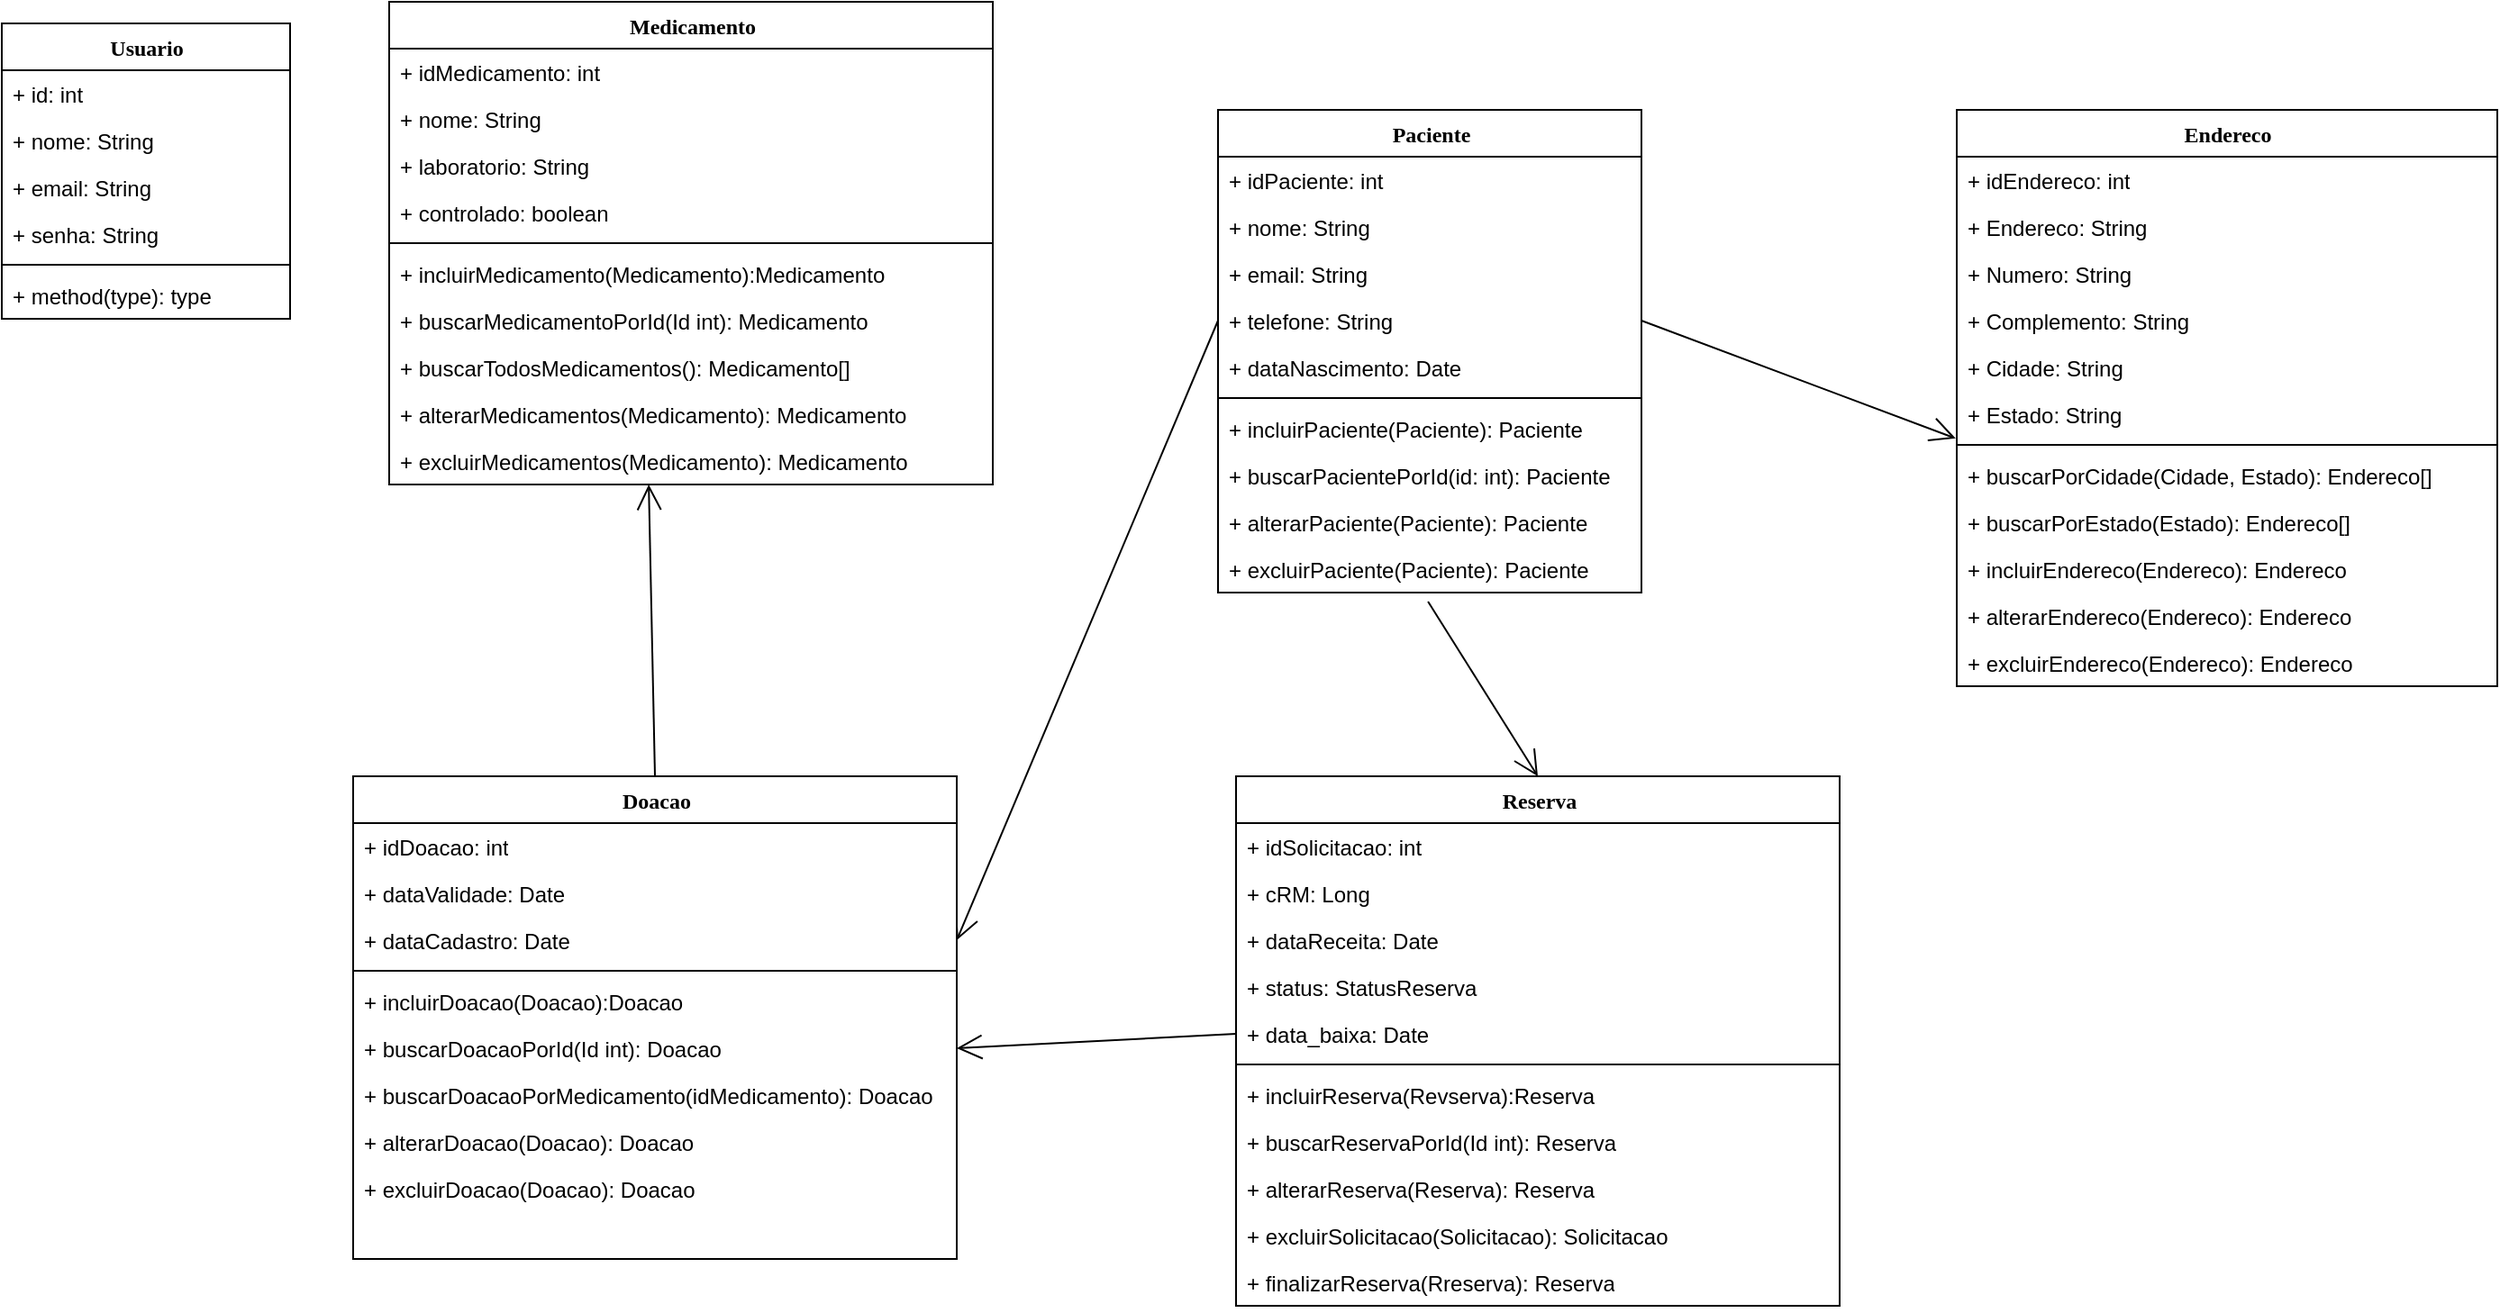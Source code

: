 <mxfile version="13.1.3" type="device"><diagram name="Page-1" id="6133507b-19e7-1e82-6fc7-422aa6c4b21f"><mxGraphModel dx="1304" dy="507" grid="1" gridSize="10" guides="1" tooltips="1" connect="1" arrows="1" fold="1" page="1" pageScale="1" pageWidth="1100" pageHeight="850" background="#ffffff" math="0" shadow="0"><root><mxCell id="0"/><mxCell id="1" parent="0"/><mxCell id="78961159f06e98e8-43" value="Medicamento" style="swimlane;html=1;fontStyle=1;align=center;verticalAlign=top;childLayout=stackLayout;horizontal=1;startSize=26;horizontalStack=0;resizeParent=1;resizeLast=0;collapsible=1;marginBottom=0;swimlaneFillColor=#ffffff;rounded=0;shadow=0;comic=0;labelBackgroundColor=none;strokeWidth=1;fillColor=none;fontFamily=Verdana;fontSize=12" parent="1" vertex="1"><mxGeometry x="250" y="120" width="335" height="268" as="geometry"/></mxCell><mxCell id="78961159f06e98e8-44" value="+ idMedicamento: int" style="text;html=1;strokeColor=none;fillColor=none;align=left;verticalAlign=top;spacingLeft=4;spacingRight=4;whiteSpace=wrap;overflow=hidden;rotatable=0;points=[[0,0.5],[1,0.5]];portConstraint=eastwest;" parent="78961159f06e98e8-43" vertex="1"><mxGeometry y="26" width="335" height="26" as="geometry"/></mxCell><mxCell id="78961159f06e98e8-45" value="+ nome: String" style="text;html=1;strokeColor=none;fillColor=none;align=left;verticalAlign=top;spacingLeft=4;spacingRight=4;whiteSpace=wrap;overflow=hidden;rotatable=0;points=[[0,0.5],[1,0.5]];portConstraint=eastwest;" parent="78961159f06e98e8-43" vertex="1"><mxGeometry y="52" width="335" height="26" as="geometry"/></mxCell><mxCell id="3wbtzPgQ2KAOf397fJXh-3" value="+ laboratorio: String" style="text;html=1;strokeColor=none;fillColor=none;align=left;verticalAlign=top;spacingLeft=4;spacingRight=4;whiteSpace=wrap;overflow=hidden;rotatable=0;points=[[0,0.5],[1,0.5]];portConstraint=eastwest;" parent="78961159f06e98e8-43" vertex="1"><mxGeometry y="78" width="335" height="26" as="geometry"/></mxCell><mxCell id="3wbtzPgQ2KAOf397fJXh-4" value="+ controlado: boolean" style="text;html=1;strokeColor=none;fillColor=none;align=left;verticalAlign=top;spacingLeft=4;spacingRight=4;whiteSpace=wrap;overflow=hidden;rotatable=0;points=[[0,0.5],[1,0.5]];portConstraint=eastwest;" parent="78961159f06e98e8-43" vertex="1"><mxGeometry y="104" width="335" height="26" as="geometry"/></mxCell><mxCell id="78961159f06e98e8-51" value="" style="line;html=1;strokeWidth=1;fillColor=none;align=left;verticalAlign=middle;spacingTop=-1;spacingLeft=3;spacingRight=3;rotatable=0;labelPosition=right;points=[];portConstraint=eastwest;" parent="78961159f06e98e8-43" vertex="1"><mxGeometry y="130" width="335" height="8" as="geometry"/></mxCell><mxCell id="78961159f06e98e8-52" value="+ incluirMedicamento(Medicamento):Medicamento" style="text;html=1;strokeColor=none;fillColor=none;align=left;verticalAlign=top;spacingLeft=4;spacingRight=4;whiteSpace=wrap;overflow=hidden;rotatable=0;points=[[0,0.5],[1,0.5]];portConstraint=eastwest;" parent="78961159f06e98e8-43" vertex="1"><mxGeometry y="138" width="335" height="26" as="geometry"/></mxCell><mxCell id="b94bc138ca980ef-2" value="+ buscarMedicamentoPorId(Id int): Medicamento" style="text;html=1;strokeColor=none;fillColor=none;align=left;verticalAlign=top;spacingLeft=4;spacingRight=4;whiteSpace=wrap;overflow=hidden;rotatable=0;points=[[0,0.5],[1,0.5]];portConstraint=eastwest;" parent="78961159f06e98e8-43" vertex="1"><mxGeometry y="164" width="335" height="26" as="geometry"/></mxCell><mxCell id="b94bc138ca980ef-3" value="+ buscarTodosMedicamentos(): Medicamento[]" style="text;html=1;strokeColor=none;fillColor=none;align=left;verticalAlign=top;spacingLeft=4;spacingRight=4;whiteSpace=wrap;overflow=hidden;rotatable=0;points=[[0,0.5],[1,0.5]];portConstraint=eastwest;" parent="78961159f06e98e8-43" vertex="1"><mxGeometry y="190" width="335" height="26" as="geometry"/></mxCell><mxCell id="3wbtzPgQ2KAOf397fJXh-5" value="+ alterarMedicamentos(Medicamento): Medicamento" style="text;html=1;strokeColor=none;fillColor=none;align=left;verticalAlign=top;spacingLeft=4;spacingRight=4;whiteSpace=wrap;overflow=hidden;rotatable=0;points=[[0,0.5],[1,0.5]];portConstraint=eastwest;" parent="78961159f06e98e8-43" vertex="1"><mxGeometry y="216" width="335" height="26" as="geometry"/></mxCell><mxCell id="3wbtzPgQ2KAOf397fJXh-6" value="+ excluirMedicamentos(Medicamento): Medicamento" style="text;html=1;strokeColor=none;fillColor=none;align=left;verticalAlign=top;spacingLeft=4;spacingRight=4;whiteSpace=wrap;overflow=hidden;rotatable=0;points=[[0,0.5],[1,0.5]];portConstraint=eastwest;" parent="78961159f06e98e8-43" vertex="1"><mxGeometry y="242" width="335" height="26" as="geometry"/></mxCell><mxCell id="78961159f06e98e8-17" value="Usuario" style="swimlane;html=1;fontStyle=1;align=center;verticalAlign=top;childLayout=stackLayout;horizontal=1;startSize=26;horizontalStack=0;resizeParent=1;resizeLast=0;collapsible=1;marginBottom=0;swimlaneFillColor=#ffffff;rounded=0;shadow=0;comic=0;labelBackgroundColor=none;strokeWidth=1;fillColor=none;fontFamily=Verdana;fontSize=12" parent="1" vertex="1"><mxGeometry x="35" y="132" width="160" height="164" as="geometry"/></mxCell><mxCell id="78961159f06e98e8-23" value="+ id: int" style="text;html=1;strokeColor=none;fillColor=none;align=left;verticalAlign=top;spacingLeft=4;spacingRight=4;whiteSpace=wrap;overflow=hidden;rotatable=0;points=[[0,0.5],[1,0.5]];portConstraint=eastwest;" parent="78961159f06e98e8-17" vertex="1"><mxGeometry y="26" width="160" height="26" as="geometry"/></mxCell><mxCell id="78961159f06e98e8-24" value="+ nome: String" style="text;html=1;strokeColor=none;fillColor=none;align=left;verticalAlign=top;spacingLeft=4;spacingRight=4;whiteSpace=wrap;overflow=hidden;rotatable=0;points=[[0,0.5],[1,0.5]];portConstraint=eastwest;" parent="78961159f06e98e8-17" vertex="1"><mxGeometry y="52" width="160" height="26" as="geometry"/></mxCell><mxCell id="3wbtzPgQ2KAOf397fJXh-1" value="+ email: String" style="text;html=1;strokeColor=none;fillColor=none;align=left;verticalAlign=top;spacingLeft=4;spacingRight=4;whiteSpace=wrap;overflow=hidden;rotatable=0;points=[[0,0.5],[1,0.5]];portConstraint=eastwest;" parent="78961159f06e98e8-17" vertex="1"><mxGeometry y="78" width="160" height="26" as="geometry"/></mxCell><mxCell id="3wbtzPgQ2KAOf397fJXh-2" value="+ senha: String" style="text;html=1;strokeColor=none;fillColor=none;align=left;verticalAlign=top;spacingLeft=4;spacingRight=4;whiteSpace=wrap;overflow=hidden;rotatable=0;points=[[0,0.5],[1,0.5]];portConstraint=eastwest;" parent="78961159f06e98e8-17" vertex="1"><mxGeometry y="104" width="160" height="26" as="geometry"/></mxCell><mxCell id="78961159f06e98e8-19" value="" style="line;html=1;strokeWidth=1;fillColor=none;align=left;verticalAlign=middle;spacingTop=-1;spacingLeft=3;spacingRight=3;rotatable=0;labelPosition=right;points=[];portConstraint=eastwest;" parent="78961159f06e98e8-17" vertex="1"><mxGeometry y="130" width="160" height="8" as="geometry"/></mxCell><mxCell id="78961159f06e98e8-27" value="+ method(type): type" style="text;html=1;strokeColor=none;fillColor=none;align=left;verticalAlign=top;spacingLeft=4;spacingRight=4;whiteSpace=wrap;overflow=hidden;rotatable=0;points=[[0,0.5],[1,0.5]];portConstraint=eastwest;" parent="78961159f06e98e8-17" vertex="1"><mxGeometry y="138" width="160" height="26" as="geometry"/></mxCell><mxCell id="235556782a83e6d0-1" value="Paciente" style="swimlane;html=1;fontStyle=1;align=center;verticalAlign=top;childLayout=stackLayout;horizontal=1;startSize=26;horizontalStack=0;resizeParent=1;resizeLast=0;collapsible=1;marginBottom=0;swimlaneFillColor=#ffffff;rounded=0;shadow=0;comic=0;labelBackgroundColor=none;strokeWidth=1;fillColor=none;fontFamily=Verdana;fontSize=12" parent="1" vertex="1"><mxGeometry x="710" y="180" width="235" height="268" as="geometry"/></mxCell><mxCell id="235556782a83e6d0-2" value="+ idPaciente: int" style="text;html=1;strokeColor=none;fillColor=none;align=left;verticalAlign=top;spacingLeft=4;spacingRight=4;whiteSpace=wrap;overflow=hidden;rotatable=0;points=[[0,0.5],[1,0.5]];portConstraint=eastwest;" parent="235556782a83e6d0-1" vertex="1"><mxGeometry y="26" width="235" height="26" as="geometry"/></mxCell><mxCell id="235556782a83e6d0-3" value="+ nome: String" style="text;html=1;strokeColor=none;fillColor=none;align=left;verticalAlign=top;spacingLeft=4;spacingRight=4;whiteSpace=wrap;overflow=hidden;rotatable=0;points=[[0,0.5],[1,0.5]];portConstraint=eastwest;" parent="235556782a83e6d0-1" vertex="1"><mxGeometry y="52" width="235" height="26" as="geometry"/></mxCell><mxCell id="235556782a83e6d0-5" value="+ email: String" style="text;html=1;strokeColor=none;fillColor=none;align=left;verticalAlign=top;spacingLeft=4;spacingRight=4;whiteSpace=wrap;overflow=hidden;rotatable=0;points=[[0,0.5],[1,0.5]];portConstraint=eastwest;" parent="235556782a83e6d0-1" vertex="1"><mxGeometry y="78" width="235" height="26" as="geometry"/></mxCell><mxCell id="3wbtzPgQ2KAOf397fJXh-26" value="+ telefone: String" style="text;html=1;strokeColor=none;fillColor=none;align=left;verticalAlign=top;spacingLeft=4;spacingRight=4;whiteSpace=wrap;overflow=hidden;rotatable=0;points=[[0,0.5],[1,0.5]];portConstraint=eastwest;" parent="235556782a83e6d0-1" vertex="1"><mxGeometry y="104" width="235" height="26" as="geometry"/></mxCell><mxCell id="3wbtzPgQ2KAOf397fJXh-7" value="+ dataNascimento: Date" style="text;html=1;strokeColor=none;fillColor=none;align=left;verticalAlign=top;spacingLeft=4;spacingRight=4;whiteSpace=wrap;overflow=hidden;rotatable=0;points=[[0,0.5],[1,0.5]];portConstraint=eastwest;" parent="235556782a83e6d0-1" vertex="1"><mxGeometry y="130" width="235" height="26" as="geometry"/></mxCell><mxCell id="235556782a83e6d0-6" value="" style="line;html=1;strokeWidth=1;fillColor=none;align=left;verticalAlign=middle;spacingTop=-1;spacingLeft=3;spacingRight=3;rotatable=0;labelPosition=right;points=[];portConstraint=eastwest;" parent="235556782a83e6d0-1" vertex="1"><mxGeometry y="156" width="235" height="8" as="geometry"/></mxCell><mxCell id="235556782a83e6d0-7" value="+ incluirPaciente(Paciente): Paciente" style="text;html=1;strokeColor=none;fillColor=none;align=left;verticalAlign=top;spacingLeft=4;spacingRight=4;whiteSpace=wrap;overflow=hidden;rotatable=0;points=[[0,0.5],[1,0.5]];portConstraint=eastwest;" parent="235556782a83e6d0-1" vertex="1"><mxGeometry y="164" width="235" height="26" as="geometry"/></mxCell><mxCell id="3wbtzPgQ2KAOf397fJXh-27" value="+ buscarPacientePorId(id: int): Paciente" style="text;html=1;strokeColor=none;fillColor=none;align=left;verticalAlign=top;spacingLeft=4;spacingRight=4;whiteSpace=wrap;overflow=hidden;rotatable=0;points=[[0,0.5],[1,0.5]];portConstraint=eastwest;" parent="235556782a83e6d0-1" vertex="1"><mxGeometry y="190" width="235" height="26" as="geometry"/></mxCell><mxCell id="3wbtzPgQ2KAOf397fJXh-28" value="+ alterarPaciente(Paciente): Paciente" style="text;html=1;strokeColor=none;fillColor=none;align=left;verticalAlign=top;spacingLeft=4;spacingRight=4;whiteSpace=wrap;overflow=hidden;rotatable=0;points=[[0,0.5],[1,0.5]];portConstraint=eastwest;" parent="235556782a83e6d0-1" vertex="1"><mxGeometry y="216" width="235" height="26" as="geometry"/></mxCell><mxCell id="3wbtzPgQ2KAOf397fJXh-29" value="+ excluirPaciente(Paciente): Paciente" style="text;html=1;strokeColor=none;fillColor=none;align=left;verticalAlign=top;spacingLeft=4;spacingRight=4;whiteSpace=wrap;overflow=hidden;rotatable=0;points=[[0,0.5],[1,0.5]];portConstraint=eastwest;" parent="235556782a83e6d0-1" vertex="1"><mxGeometry y="242" width="235" height="26" as="geometry"/></mxCell><mxCell id="78961159f06e98e8-69" value="Endereco" style="swimlane;html=1;fontStyle=1;align=center;verticalAlign=top;childLayout=stackLayout;horizontal=1;startSize=26;horizontalStack=0;resizeParent=1;resizeLast=0;collapsible=1;marginBottom=0;swimlaneFillColor=#ffffff;rounded=0;shadow=0;comic=0;labelBackgroundColor=none;strokeWidth=1;fillColor=none;fontFamily=Verdana;fontSize=12" parent="1" vertex="1"><mxGeometry x="1120" y="180" width="300" height="320" as="geometry"/></mxCell><mxCell id="3wbtzPgQ2KAOf397fJXh-20" value="+ idEndereco: int" style="text;html=1;strokeColor=none;fillColor=none;align=left;verticalAlign=top;spacingLeft=4;spacingRight=4;whiteSpace=wrap;overflow=hidden;rotatable=0;points=[[0,0.5],[1,0.5]];portConstraint=eastwest;" parent="78961159f06e98e8-69" vertex="1"><mxGeometry y="26" width="300" height="26" as="geometry"/></mxCell><mxCell id="3wbtzPgQ2KAOf397fJXh-19" value="+ Endereco: String" style="text;html=1;strokeColor=none;fillColor=none;align=left;verticalAlign=top;spacingLeft=4;spacingRight=4;whiteSpace=wrap;overflow=hidden;rotatable=0;points=[[0,0.5],[1,0.5]];portConstraint=eastwest;" parent="78961159f06e98e8-69" vertex="1"><mxGeometry y="52" width="300" height="26" as="geometry"/></mxCell><mxCell id="3wbtzPgQ2KAOf397fJXh-10" value="+ Numero: String" style="text;html=1;strokeColor=none;fillColor=none;align=left;verticalAlign=top;spacingLeft=4;spacingRight=4;whiteSpace=wrap;overflow=hidden;rotatable=0;points=[[0,0.5],[1,0.5]];portConstraint=eastwest;" parent="78961159f06e98e8-69" vertex="1"><mxGeometry y="78" width="300" height="26" as="geometry"/></mxCell><mxCell id="3wbtzPgQ2KAOf397fJXh-11" value="+ Complemento: String" style="text;html=1;strokeColor=none;fillColor=none;align=left;verticalAlign=top;spacingLeft=4;spacingRight=4;whiteSpace=wrap;overflow=hidden;rotatable=0;points=[[0,0.5],[1,0.5]];portConstraint=eastwest;" parent="78961159f06e98e8-69" vertex="1"><mxGeometry y="104" width="300" height="26" as="geometry"/></mxCell><mxCell id="3wbtzPgQ2KAOf397fJXh-12" value="+ Cidade: String" style="text;html=1;strokeColor=none;fillColor=none;align=left;verticalAlign=top;spacingLeft=4;spacingRight=4;whiteSpace=wrap;overflow=hidden;rotatable=0;points=[[0,0.5],[1,0.5]];portConstraint=eastwest;" parent="78961159f06e98e8-69" vertex="1"><mxGeometry y="130" width="300" height="26" as="geometry"/></mxCell><mxCell id="3wbtzPgQ2KAOf397fJXh-13" value="+ Estado: String" style="text;html=1;strokeColor=none;fillColor=none;align=left;verticalAlign=top;spacingLeft=4;spacingRight=4;whiteSpace=wrap;overflow=hidden;rotatable=0;points=[[0,0.5],[1,0.5]];portConstraint=eastwest;" parent="78961159f06e98e8-69" vertex="1"><mxGeometry y="156" width="300" height="26" as="geometry"/></mxCell><mxCell id="78961159f06e98e8-77" value="" style="line;html=1;strokeWidth=1;fillColor=none;align=left;verticalAlign=middle;spacingTop=-1;spacingLeft=3;spacingRight=3;rotatable=0;labelPosition=right;points=[];portConstraint=eastwest;" parent="78961159f06e98e8-69" vertex="1"><mxGeometry y="182" width="300" height="8" as="geometry"/></mxCell><mxCell id="3wbtzPgQ2KAOf397fJXh-21" value="+ buscarPorCidade(Cidade, Estado): Endereco[]" style="text;html=1;strokeColor=none;fillColor=none;align=left;verticalAlign=top;spacingLeft=4;spacingRight=4;whiteSpace=wrap;overflow=hidden;rotatable=0;points=[[0,0.5],[1,0.5]];portConstraint=eastwest;" parent="78961159f06e98e8-69" vertex="1"><mxGeometry y="190" width="300" height="26" as="geometry"/></mxCell><mxCell id="3wbtzPgQ2KAOf397fJXh-22" value="+ buscarPorEstado(Estado): Endereco[]" style="text;html=1;strokeColor=none;fillColor=none;align=left;verticalAlign=top;spacingLeft=4;spacingRight=4;whiteSpace=wrap;overflow=hidden;rotatable=0;points=[[0,0.5],[1,0.5]];portConstraint=eastwest;" parent="78961159f06e98e8-69" vertex="1"><mxGeometry y="216" width="300" height="26" as="geometry"/></mxCell><mxCell id="3wbtzPgQ2KAOf397fJXh-23" value="+ incluirEndereco(Endereco): Endereco" style="text;html=1;strokeColor=none;fillColor=none;align=left;verticalAlign=top;spacingLeft=4;spacingRight=4;whiteSpace=wrap;overflow=hidden;rotatable=0;points=[[0,0.5],[1,0.5]];portConstraint=eastwest;" parent="78961159f06e98e8-69" vertex="1"><mxGeometry y="242" width="300" height="26" as="geometry"/></mxCell><mxCell id="3wbtzPgQ2KAOf397fJXh-24" value="+ alterarEndereco(Endereco): Endereco" style="text;html=1;strokeColor=none;fillColor=none;align=left;verticalAlign=top;spacingLeft=4;spacingRight=4;whiteSpace=wrap;overflow=hidden;rotatable=0;points=[[0,0.5],[1,0.5]];portConstraint=eastwest;" parent="78961159f06e98e8-69" vertex="1"><mxGeometry y="268" width="300" height="26" as="geometry"/></mxCell><mxCell id="3wbtzPgQ2KAOf397fJXh-25" value="+ excluirEndereco(Endereco): Endereco" style="text;html=1;strokeColor=none;fillColor=none;align=left;verticalAlign=top;spacingLeft=4;spacingRight=4;whiteSpace=wrap;overflow=hidden;rotatable=0;points=[[0,0.5],[1,0.5]];portConstraint=eastwest;" parent="78961159f06e98e8-69" vertex="1"><mxGeometry y="294" width="300" height="26" as="geometry"/></mxCell><mxCell id="3wbtzPgQ2KAOf397fJXh-59" value="" style="endArrow=open;endFill=1;endSize=12;html=1;exitX=0;exitY=0.5;exitDx=0;exitDy=0;entryX=1;entryY=0.5;entryDx=0;entryDy=0;" parent="1" source="3wbtzPgQ2KAOf397fJXh-26" target="3wbtzPgQ2KAOf397fJXh-48" edge="1"><mxGeometry width="160" relative="1" as="geometry"><mxPoint x="440" y="560" as="sourcePoint"/><mxPoint x="630" y="530" as="targetPoint"/></mxGeometry></mxCell><mxCell id="3wbtzPgQ2KAOf397fJXh-60" value="" style="endArrow=open;endFill=1;endSize=12;html=1;exitX=0.5;exitY=0;exitDx=0;exitDy=0;entryX=0.43;entryY=1;entryDx=0;entryDy=0;entryPerimeter=0;" parent="1" source="3wbtzPgQ2KAOf397fJXh-44" target="3wbtzPgQ2KAOf397fJXh-6" edge="1"><mxGeometry width="160" relative="1" as="geometry"><mxPoint x="435" y="641" as="sourcePoint"/><mxPoint x="720" y="333" as="targetPoint"/></mxGeometry></mxCell><mxCell id="3wbtzPgQ2KAOf397fJXh-44" value="Doacao" style="swimlane;html=1;fontStyle=1;align=center;verticalAlign=top;childLayout=stackLayout;horizontal=1;startSize=26;horizontalStack=0;resizeParent=1;resizeLast=0;collapsible=1;marginBottom=0;swimlaneFillColor=#ffffff;rounded=0;shadow=0;comic=0;labelBackgroundColor=none;strokeWidth=1;fillColor=none;fontFamily=Verdana;fontSize=12" parent="1" vertex="1"><mxGeometry x="230" y="550" width="335" height="268" as="geometry"/></mxCell><mxCell id="3wbtzPgQ2KAOf397fJXh-45" value="+ idDoacao: int" style="text;html=1;strokeColor=none;fillColor=none;align=left;verticalAlign=top;spacingLeft=4;spacingRight=4;whiteSpace=wrap;overflow=hidden;rotatable=0;points=[[0,0.5],[1,0.5]];portConstraint=eastwest;" parent="3wbtzPgQ2KAOf397fJXh-44" vertex="1"><mxGeometry y="26" width="335" height="26" as="geometry"/></mxCell><mxCell id="3wbtzPgQ2KAOf397fJXh-46" value="+ dataValidade: Date" style="text;html=1;strokeColor=none;fillColor=none;align=left;verticalAlign=top;spacingLeft=4;spacingRight=4;whiteSpace=wrap;overflow=hidden;rotatable=0;points=[[0,0.5],[1,0.5]];portConstraint=eastwest;" parent="3wbtzPgQ2KAOf397fJXh-44" vertex="1"><mxGeometry y="52" width="335" height="26" as="geometry"/></mxCell><mxCell id="3wbtzPgQ2KAOf397fJXh-48" value="+ dataCadastro: Date" style="text;html=1;strokeColor=none;fillColor=none;align=left;verticalAlign=top;spacingLeft=4;spacingRight=4;whiteSpace=wrap;overflow=hidden;rotatable=0;points=[[0,0.5],[1,0.5]];portConstraint=eastwest;" parent="3wbtzPgQ2KAOf397fJXh-44" vertex="1"><mxGeometry y="78" width="335" height="26" as="geometry"/></mxCell><mxCell id="3wbtzPgQ2KAOf397fJXh-49" value="" style="line;html=1;strokeWidth=1;fillColor=none;align=left;verticalAlign=middle;spacingTop=-1;spacingLeft=3;spacingRight=3;rotatable=0;labelPosition=right;points=[];portConstraint=eastwest;" parent="3wbtzPgQ2KAOf397fJXh-44" vertex="1"><mxGeometry y="104" width="335" height="8" as="geometry"/></mxCell><mxCell id="3wbtzPgQ2KAOf397fJXh-50" value="+ incluirDoacao(Doacao):Doacao" style="text;html=1;strokeColor=none;fillColor=none;align=left;verticalAlign=top;spacingLeft=4;spacingRight=4;whiteSpace=wrap;overflow=hidden;rotatable=0;points=[[0,0.5],[1,0.5]];portConstraint=eastwest;" parent="3wbtzPgQ2KAOf397fJXh-44" vertex="1"><mxGeometry y="112" width="335" height="26" as="geometry"/></mxCell><mxCell id="3wbtzPgQ2KAOf397fJXh-51" value="+ buscarDoacaoPorId(Id int): Doacao" style="text;html=1;strokeColor=none;fillColor=none;align=left;verticalAlign=top;spacingLeft=4;spacingRight=4;whiteSpace=wrap;overflow=hidden;rotatable=0;points=[[0,0.5],[1,0.5]];portConstraint=eastwest;" parent="3wbtzPgQ2KAOf397fJXh-44" vertex="1"><mxGeometry y="138" width="335" height="26" as="geometry"/></mxCell><mxCell id="hrWtNCkjGMHYcdzlFZk4-11" value="+ buscarDoacaoPorMedicamento(idMedicamento): Doacao" style="text;html=1;strokeColor=none;fillColor=none;align=left;verticalAlign=top;spacingLeft=4;spacingRight=4;whiteSpace=wrap;overflow=hidden;rotatable=0;points=[[0,0.5],[1,0.5]];portConstraint=eastwest;" parent="3wbtzPgQ2KAOf397fJXh-44" vertex="1"><mxGeometry y="164" width="335" height="26" as="geometry"/></mxCell><mxCell id="3wbtzPgQ2KAOf397fJXh-53" value="+ alterarDoacao(Doacao): Doacao" style="text;html=1;strokeColor=none;fillColor=none;align=left;verticalAlign=top;spacingLeft=4;spacingRight=4;whiteSpace=wrap;overflow=hidden;rotatable=0;points=[[0,0.5],[1,0.5]];portConstraint=eastwest;" parent="3wbtzPgQ2KAOf397fJXh-44" vertex="1"><mxGeometry y="190" width="335" height="26" as="geometry"/></mxCell><mxCell id="3wbtzPgQ2KAOf397fJXh-54" value="+ excluirDoacao(Doacao): Doacao" style="text;html=1;strokeColor=none;fillColor=none;align=left;verticalAlign=top;spacingLeft=4;spacingRight=4;whiteSpace=wrap;overflow=hidden;rotatable=0;points=[[0,0.5],[1,0.5]];portConstraint=eastwest;" parent="3wbtzPgQ2KAOf397fJXh-44" vertex="1"><mxGeometry y="216" width="335" height="26" as="geometry"/></mxCell><mxCell id="hrWtNCkjGMHYcdzlFZk4-1" value="Reserva" style="swimlane;html=1;fontStyle=1;align=center;verticalAlign=top;childLayout=stackLayout;horizontal=1;startSize=26;horizontalStack=0;resizeParent=1;resizeLast=0;collapsible=1;marginBottom=0;swimlaneFillColor=#ffffff;rounded=0;shadow=0;comic=0;labelBackgroundColor=none;strokeWidth=1;fillColor=none;fontFamily=Verdana;fontSize=12" parent="1" vertex="1"><mxGeometry x="720" y="550" width="335" height="294" as="geometry"/></mxCell><mxCell id="hrWtNCkjGMHYcdzlFZk4-2" value="+ idSolicitacao: int" style="text;html=1;strokeColor=none;fillColor=none;align=left;verticalAlign=top;spacingLeft=4;spacingRight=4;whiteSpace=wrap;overflow=hidden;rotatable=0;points=[[0,0.5],[1,0.5]];portConstraint=eastwest;" parent="hrWtNCkjGMHYcdzlFZk4-1" vertex="1"><mxGeometry y="26" width="335" height="26" as="geometry"/></mxCell><mxCell id="hrWtNCkjGMHYcdzlFZk4-3" value="+ cRM: Long" style="text;html=1;strokeColor=none;fillColor=none;align=left;verticalAlign=top;spacingLeft=4;spacingRight=4;whiteSpace=wrap;overflow=hidden;rotatable=0;points=[[0,0.5],[1,0.5]];portConstraint=eastwest;" parent="hrWtNCkjGMHYcdzlFZk4-1" vertex="1"><mxGeometry y="52" width="335" height="26" as="geometry"/></mxCell><mxCell id="hrWtNCkjGMHYcdzlFZk4-4" value="+ dataReceita: Date" style="text;html=1;strokeColor=none;fillColor=none;align=left;verticalAlign=top;spacingLeft=4;spacingRight=4;whiteSpace=wrap;overflow=hidden;rotatable=0;points=[[0,0.5],[1,0.5]];portConstraint=eastwest;" parent="hrWtNCkjGMHYcdzlFZk4-1" vertex="1"><mxGeometry y="78" width="335" height="26" as="geometry"/></mxCell><mxCell id="INGC3KbXFGINp6GqXsz7-1" value="+ status: StatusReserva" style="text;html=1;strokeColor=none;fillColor=none;align=left;verticalAlign=top;spacingLeft=4;spacingRight=4;whiteSpace=wrap;overflow=hidden;rotatable=0;points=[[0,0.5],[1,0.5]];portConstraint=eastwest;" vertex="1" parent="hrWtNCkjGMHYcdzlFZk4-1"><mxGeometry y="104" width="335" height="26" as="geometry"/></mxCell><mxCell id="INGC3KbXFGINp6GqXsz7-2" value="+ data_baixa: Date" style="text;html=1;strokeColor=none;fillColor=none;align=left;verticalAlign=top;spacingLeft=4;spacingRight=4;whiteSpace=wrap;overflow=hidden;rotatable=0;points=[[0,0.5],[1,0.5]];portConstraint=eastwest;" vertex="1" parent="hrWtNCkjGMHYcdzlFZk4-1"><mxGeometry y="130" width="335" height="26" as="geometry"/></mxCell><mxCell id="hrWtNCkjGMHYcdzlFZk4-5" value="" style="line;html=1;strokeWidth=1;fillColor=none;align=left;verticalAlign=middle;spacingTop=-1;spacingLeft=3;spacingRight=3;rotatable=0;labelPosition=right;points=[];portConstraint=eastwest;" parent="hrWtNCkjGMHYcdzlFZk4-1" vertex="1"><mxGeometry y="156" width="335" height="8" as="geometry"/></mxCell><mxCell id="hrWtNCkjGMHYcdzlFZk4-6" value="+ incluirReserva(Revserva):Reserva" style="text;html=1;strokeColor=none;fillColor=none;align=left;verticalAlign=top;spacingLeft=4;spacingRight=4;whiteSpace=wrap;overflow=hidden;rotatable=0;points=[[0,0.5],[1,0.5]];portConstraint=eastwest;" parent="hrWtNCkjGMHYcdzlFZk4-1" vertex="1"><mxGeometry y="164" width="335" height="26" as="geometry"/></mxCell><mxCell id="hrWtNCkjGMHYcdzlFZk4-7" value="+ buscarReservaPorId(Id int): Reserva" style="text;html=1;strokeColor=none;fillColor=none;align=left;verticalAlign=top;spacingLeft=4;spacingRight=4;whiteSpace=wrap;overflow=hidden;rotatable=0;points=[[0,0.5],[1,0.5]];portConstraint=eastwest;" parent="hrWtNCkjGMHYcdzlFZk4-1" vertex="1"><mxGeometry y="190" width="335" height="26" as="geometry"/></mxCell><mxCell id="hrWtNCkjGMHYcdzlFZk4-9" value="+ alterarReserva(Reserva): Reserva" style="text;html=1;strokeColor=none;fillColor=none;align=left;verticalAlign=top;spacingLeft=4;spacingRight=4;whiteSpace=wrap;overflow=hidden;rotatable=0;points=[[0,0.5],[1,0.5]];portConstraint=eastwest;" parent="hrWtNCkjGMHYcdzlFZk4-1" vertex="1"><mxGeometry y="216" width="335" height="26" as="geometry"/></mxCell><mxCell id="hrWtNCkjGMHYcdzlFZk4-10" value="+ excluirSolicitacao(Solicitacao): Solicitacao" style="text;html=1;strokeColor=none;fillColor=none;align=left;verticalAlign=top;spacingLeft=4;spacingRight=4;whiteSpace=wrap;overflow=hidden;rotatable=0;points=[[0,0.5],[1,0.5]];portConstraint=eastwest;" parent="hrWtNCkjGMHYcdzlFZk4-1" vertex="1"><mxGeometry y="242" width="335" height="26" as="geometry"/></mxCell><mxCell id="INGC3KbXFGINp6GqXsz7-5" value="+ finalizarReserva(Rreserva): Reserva" style="text;html=1;strokeColor=none;fillColor=none;align=left;verticalAlign=top;spacingLeft=4;spacingRight=4;whiteSpace=wrap;overflow=hidden;rotatable=0;points=[[0,0.5],[1,0.5]];portConstraint=eastwest;" vertex="1" parent="hrWtNCkjGMHYcdzlFZk4-1"><mxGeometry y="268" width="335" height="26" as="geometry"/></mxCell><mxCell id="INGC3KbXFGINp6GqXsz7-3" value="" style="endArrow=open;endFill=1;endSize=12;html=1;exitX=0.496;exitY=1.192;exitDx=0;exitDy=0;entryX=0.5;entryY=0;entryDx=0;entryDy=0;exitPerimeter=0;" edge="1" parent="1" source="3wbtzPgQ2KAOf397fJXh-29" target="hrWtNCkjGMHYcdzlFZk4-1"><mxGeometry width="160" relative="1" as="geometry"><mxPoint x="720" y="307" as="sourcePoint"/><mxPoint x="575" y="651" as="targetPoint"/></mxGeometry></mxCell><mxCell id="INGC3KbXFGINp6GqXsz7-4" value="" style="endArrow=open;endFill=1;endSize=12;html=1;exitX=0;exitY=0.5;exitDx=0;exitDy=0;entryX=1;entryY=0.5;entryDx=0;entryDy=0;" edge="1" parent="1" source="INGC3KbXFGINp6GqXsz7-2" target="3wbtzPgQ2KAOf397fJXh-51"><mxGeometry width="160" relative="1" as="geometry"><mxPoint x="836.56" y="462.992" as="sourcePoint"/><mxPoint x="897.5" y="560" as="targetPoint"/></mxGeometry></mxCell><mxCell id="INGC3KbXFGINp6GqXsz7-6" value="" style="endArrow=open;endFill=1;endSize=12;html=1;exitX=1;exitY=0.5;exitDx=0;exitDy=0;entryX=-0.002;entryY=1.016;entryDx=0;entryDy=0;entryPerimeter=0;" edge="1" parent="1" source="3wbtzPgQ2KAOf397fJXh-26" target="3wbtzPgQ2KAOf397fJXh-13"><mxGeometry width="160" relative="1" as="geometry"><mxPoint x="836.56" y="462.992" as="sourcePoint"/><mxPoint x="897.5" y="560" as="targetPoint"/></mxGeometry></mxCell></root></mxGraphModel></diagram></mxfile>